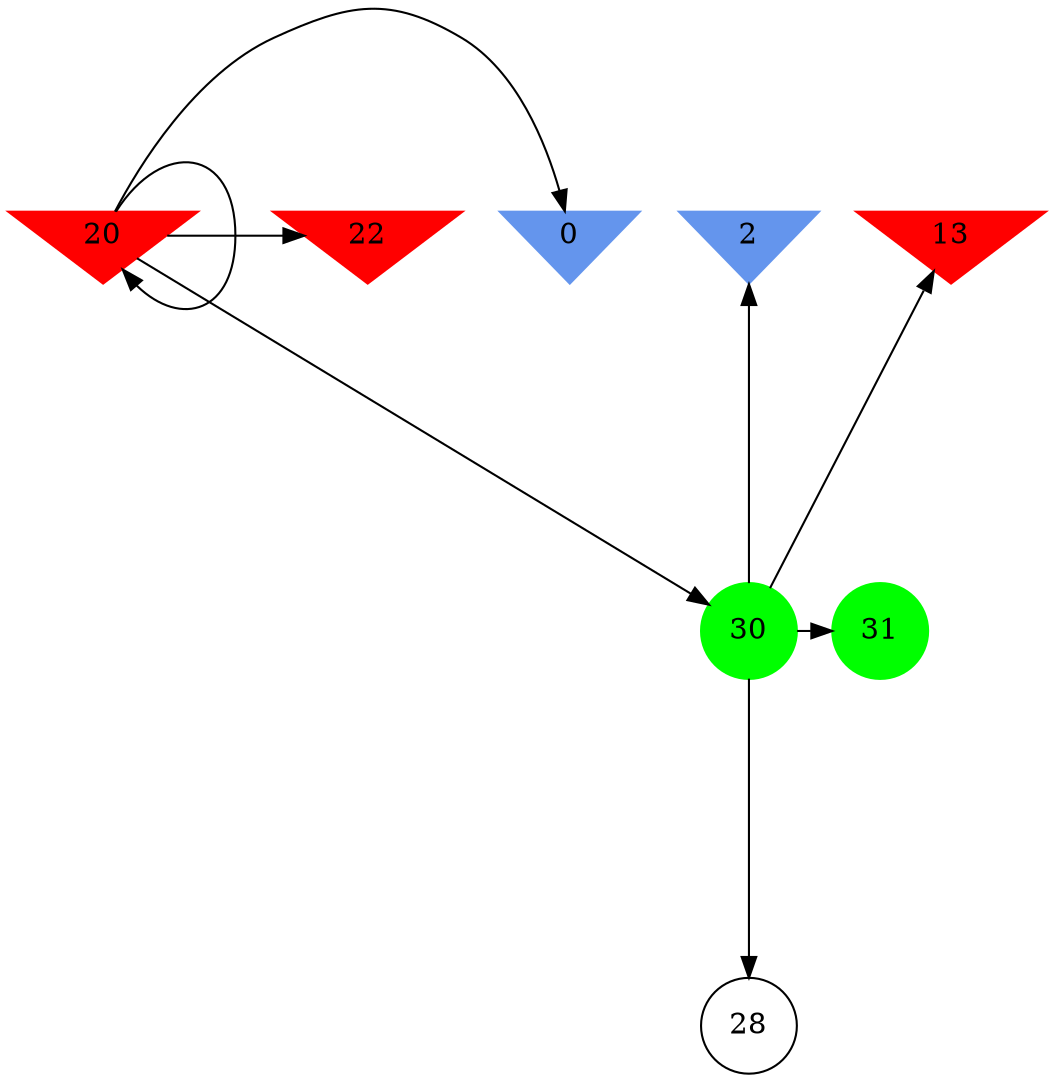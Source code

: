 digraph brain {
	ranksep=2.0;
	0 [shape=invtriangle,style=filled,color=cornflowerblue];
	2 [shape=invtriangle,style=filled,color=cornflowerblue];
	13 [shape=invtriangle,style=filled,color=red];
	20 [shape=invtriangle,style=filled,color=red];
	22 [shape=invtriangle,style=filled,color=red];
	28 [shape=circle,color=black];
	30 [shape=circle,style=filled,color=green];
	31 [shape=circle,style=filled,color=green];
	30	->	2;
	30	->	31;
	30	->	13;
	30	->	28;
	20	->	22;
	20	->	0;
	20	->	20;
	20	->	30;
	{ rank=same; 0; 2; 13; 20; 22; }
	{ rank=same; 28; }
	{ rank=same; 30; 31; }
}
